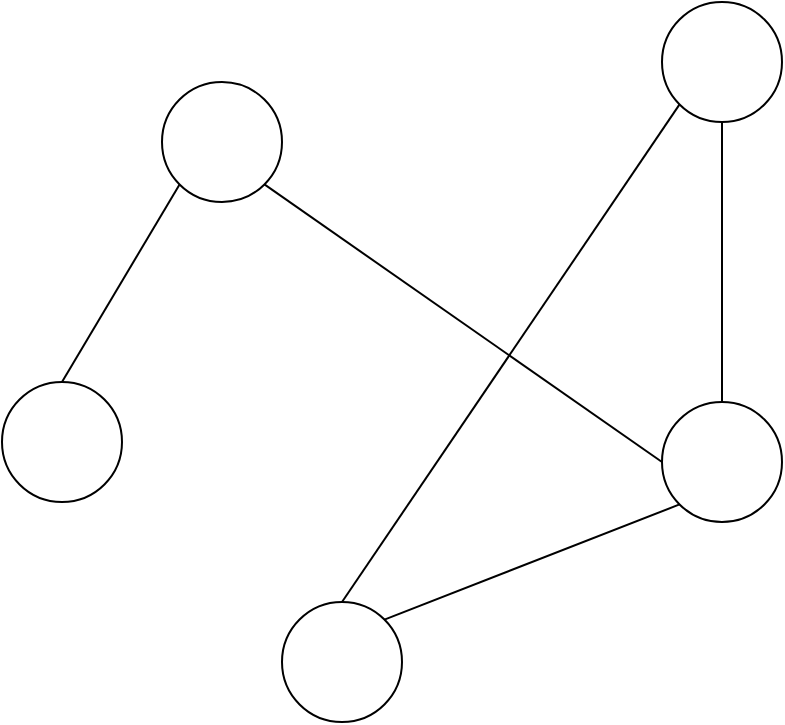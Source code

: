 <mxfile version="14.0.4" type="device"><diagram id="D3bsc9SkAWtsuW1COKi-" name="Page-1"><mxGraphModel dx="1422" dy="794" grid="1" gridSize="10" guides="1" tooltips="1" connect="1" arrows="1" fold="1" page="1" pageScale="1" pageWidth="827" pageHeight="1169" math="0" shadow="0"><root><mxCell id="0"/><mxCell id="1" parent="0"/><mxCell id="grTEsROBdp17iApajS7S-7" style="edgeStyle=none;rounded=0;orthogonalLoop=1;jettySize=auto;html=1;exitX=1;exitY=1;exitDx=0;exitDy=0;entryX=0;entryY=0.5;entryDx=0;entryDy=0;endArrow=none;endFill=0;strokeColor=#000000;" edge="1" parent="1" source="grTEsROBdp17iApajS7S-1" target="grTEsROBdp17iApajS7S-3"><mxGeometry relative="1" as="geometry"/></mxCell><mxCell id="grTEsROBdp17iApajS7S-1" value="" style="ellipse;whiteSpace=wrap;html=1;aspect=fixed;fillColor=none;fontSize=30;" vertex="1" parent="1"><mxGeometry x="250" y="150" width="60" height="60" as="geometry"/></mxCell><mxCell id="grTEsROBdp17iApajS7S-8" style="edgeStyle=none;rounded=0;orthogonalLoop=1;jettySize=auto;html=1;exitX=0.5;exitY=1;exitDx=0;exitDy=0;entryX=0.5;entryY=0;entryDx=0;entryDy=0;endArrow=none;endFill=0;strokeColor=#000000;" edge="1" parent="1" source="grTEsROBdp17iApajS7S-2" target="grTEsROBdp17iApajS7S-3"><mxGeometry relative="1" as="geometry"/></mxCell><mxCell id="grTEsROBdp17iApajS7S-2" value="" style="ellipse;whiteSpace=wrap;html=1;aspect=fixed;fillColor=none;fontSize=30;" vertex="1" parent="1"><mxGeometry x="500" y="110" width="60" height="60" as="geometry"/></mxCell><mxCell id="grTEsROBdp17iApajS7S-9" style="edgeStyle=none;rounded=0;orthogonalLoop=1;jettySize=auto;html=1;exitX=0;exitY=1;exitDx=0;exitDy=0;entryX=1;entryY=0;entryDx=0;entryDy=0;endArrow=none;endFill=0;strokeColor=#000000;" edge="1" parent="1" source="grTEsROBdp17iApajS7S-3" target="grTEsROBdp17iApajS7S-4"><mxGeometry relative="1" as="geometry"/></mxCell><mxCell id="grTEsROBdp17iApajS7S-3" value="" style="ellipse;whiteSpace=wrap;html=1;aspect=fixed;fillColor=none;fontSize=30;" vertex="1" parent="1"><mxGeometry x="500" y="310" width="60" height="60" as="geometry"/></mxCell><mxCell id="grTEsROBdp17iApajS7S-10" style="edgeStyle=none;rounded=0;orthogonalLoop=1;jettySize=auto;html=1;exitX=0.5;exitY=0;exitDx=0;exitDy=0;entryX=0;entryY=1;entryDx=0;entryDy=0;endArrow=none;endFill=0;strokeColor=#000000;" edge="1" parent="1" source="grTEsROBdp17iApajS7S-4" target="grTEsROBdp17iApajS7S-2"><mxGeometry relative="1" as="geometry"/></mxCell><mxCell id="grTEsROBdp17iApajS7S-4" value="" style="ellipse;whiteSpace=wrap;html=1;aspect=fixed;fillColor=none;fontSize=30;" vertex="1" parent="1"><mxGeometry x="310" y="410" width="60" height="60" as="geometry"/></mxCell><mxCell id="grTEsROBdp17iApajS7S-11" style="edgeStyle=none;rounded=0;orthogonalLoop=1;jettySize=auto;html=1;exitX=0.5;exitY=0;exitDx=0;exitDy=0;entryX=0;entryY=1;entryDx=0;entryDy=0;endArrow=none;endFill=0;strokeColor=#000000;" edge="1" parent="1" source="grTEsROBdp17iApajS7S-5" target="grTEsROBdp17iApajS7S-1"><mxGeometry relative="1" as="geometry"/></mxCell><mxCell id="grTEsROBdp17iApajS7S-5" value="" style="ellipse;whiteSpace=wrap;html=1;aspect=fixed;fillColor=none;fontSize=30;" vertex="1" parent="1"><mxGeometry x="170" y="300" width="60" height="60" as="geometry"/></mxCell></root></mxGraphModel></diagram></mxfile>